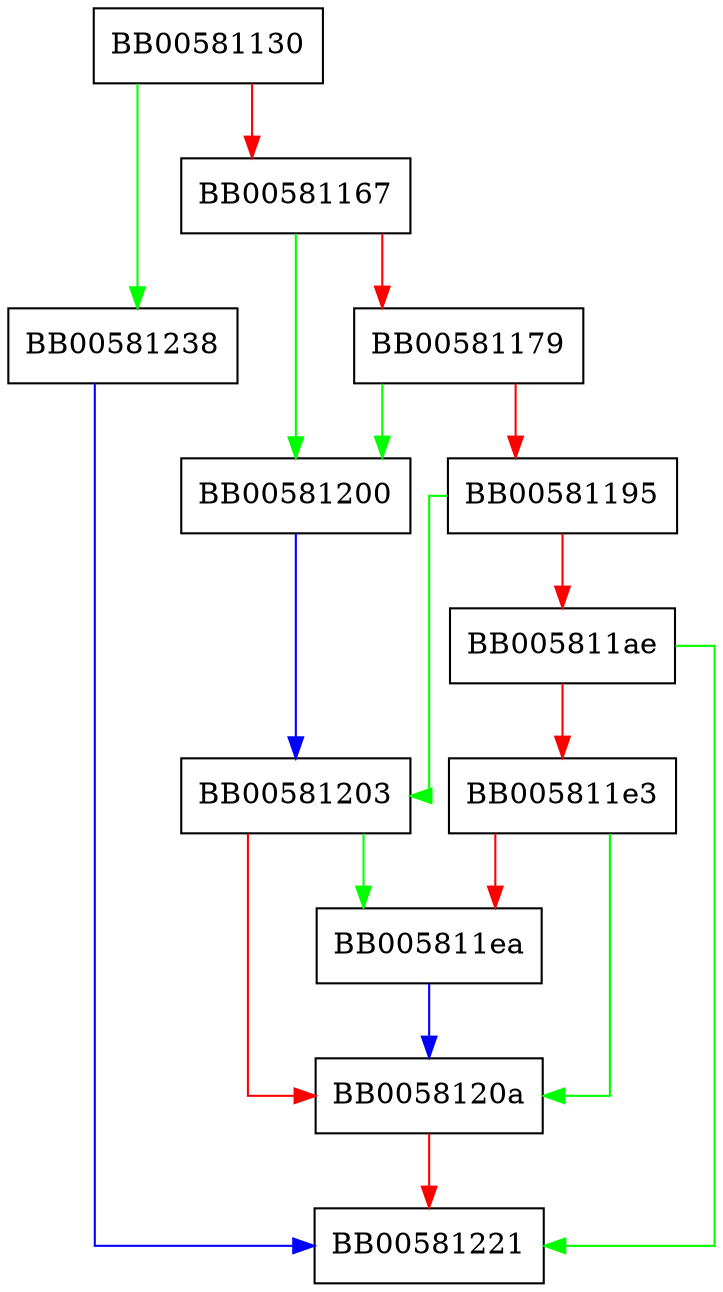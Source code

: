 digraph eckey_pub_encode {
  node [shape="box"];
  graph [splines=ortho];
  BB00581130 -> BB00581238 [color="green"];
  BB00581130 -> BB00581167 [color="red"];
  BB00581167 -> BB00581200 [color="green"];
  BB00581167 -> BB00581179 [color="red"];
  BB00581179 -> BB00581200 [color="green"];
  BB00581179 -> BB00581195 [color="red"];
  BB00581195 -> BB00581203 [color="green"];
  BB00581195 -> BB005811ae [color="red"];
  BB005811ae -> BB00581221 [color="green"];
  BB005811ae -> BB005811e3 [color="red"];
  BB005811e3 -> BB0058120a [color="green"];
  BB005811e3 -> BB005811ea [color="red"];
  BB005811ea -> BB0058120a [color="blue"];
  BB00581200 -> BB00581203 [color="blue"];
  BB00581203 -> BB005811ea [color="green"];
  BB00581203 -> BB0058120a [color="red"];
  BB0058120a -> BB00581221 [color="red"];
  BB00581238 -> BB00581221 [color="blue"];
}